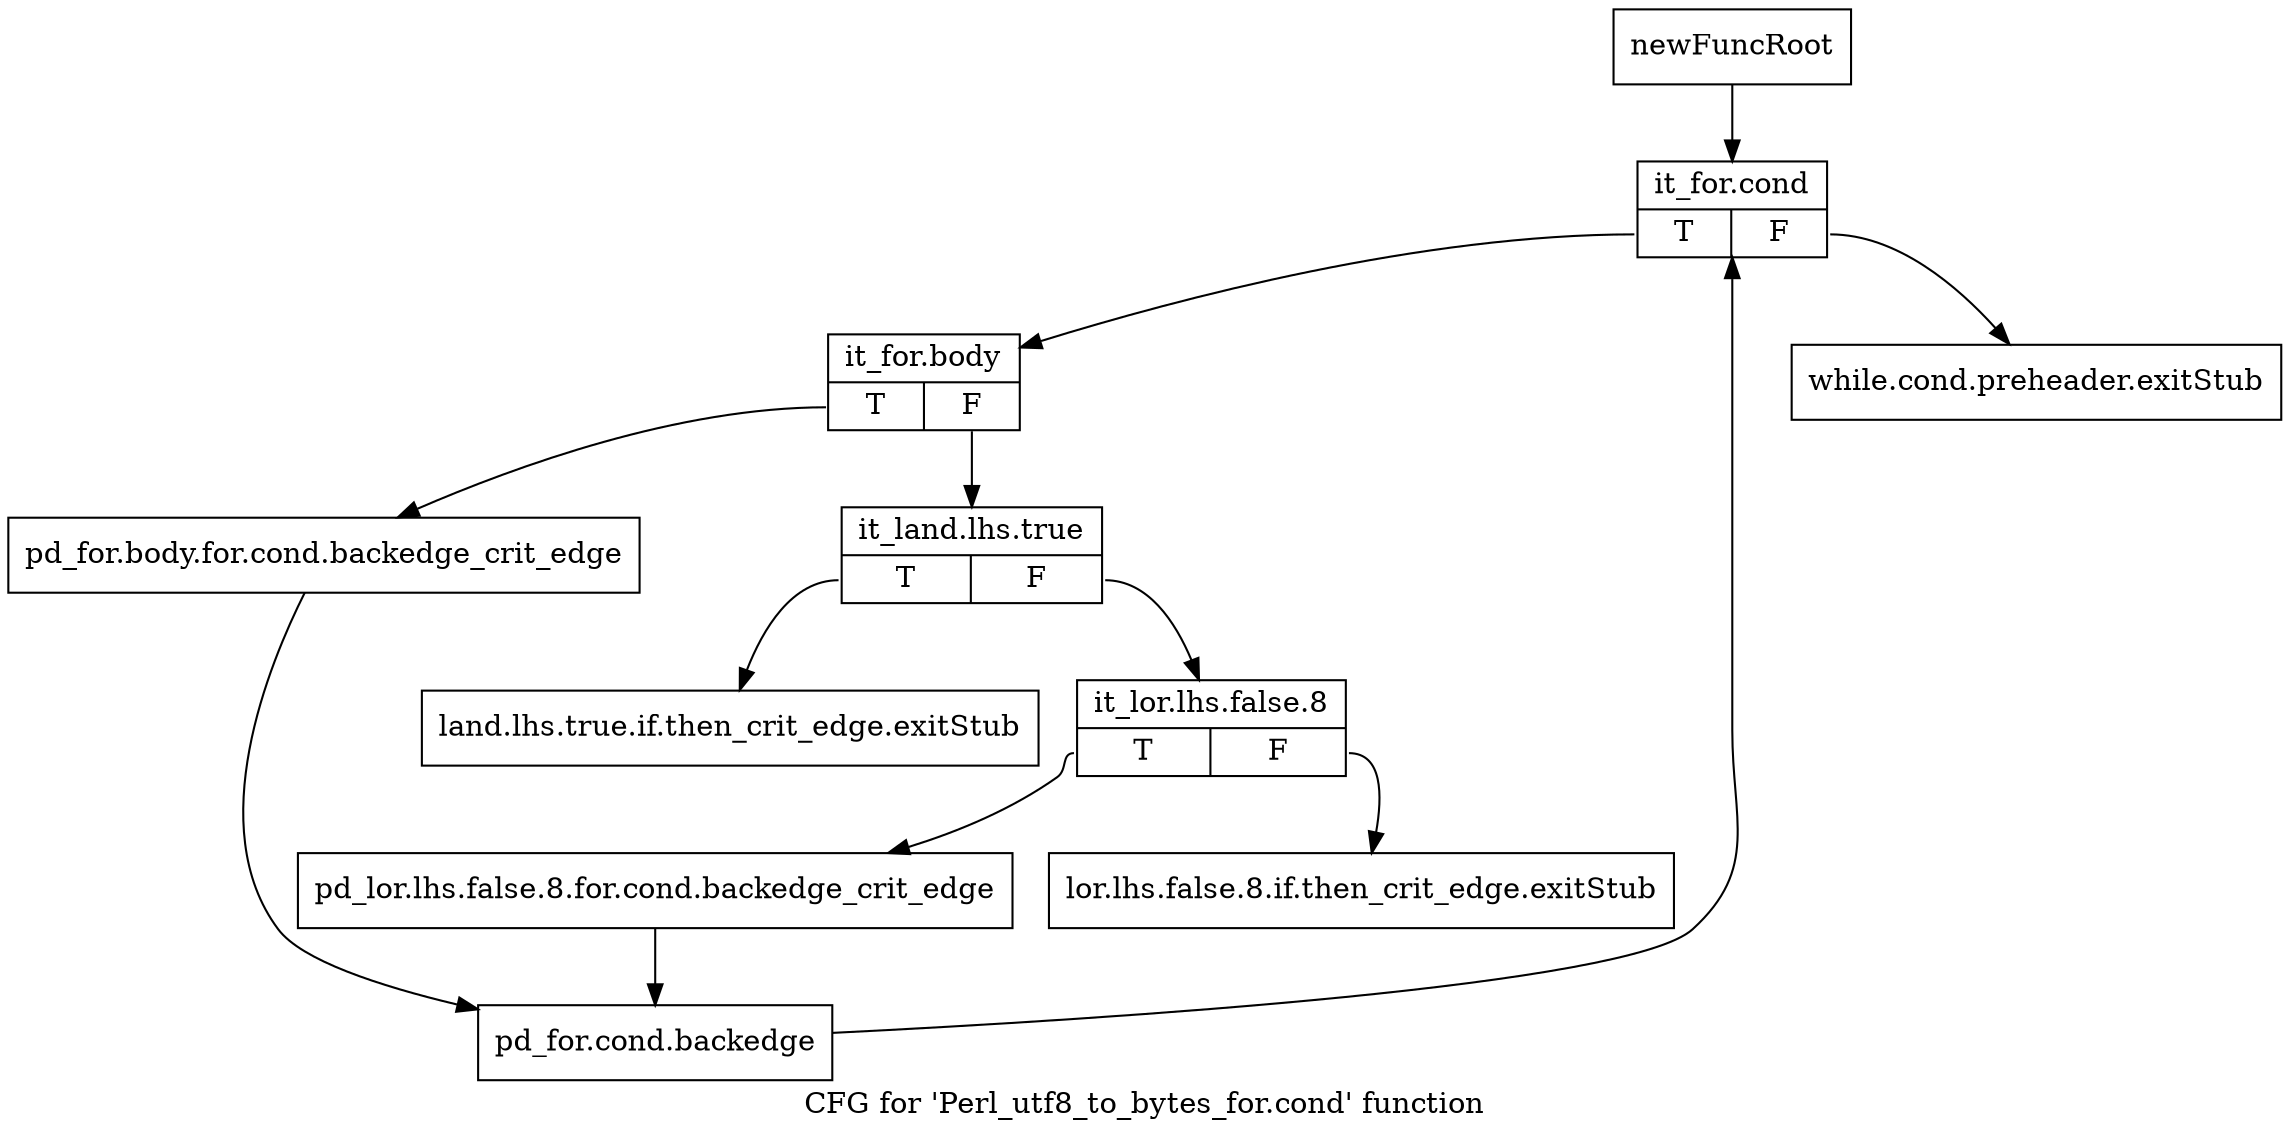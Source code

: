 digraph "CFG for 'Perl_utf8_to_bytes_for.cond' function" {
	label="CFG for 'Perl_utf8_to_bytes_for.cond' function";

	Node0x57e27f0 [shape=record,label="{newFuncRoot}"];
	Node0x57e27f0 -> Node0x57e2930;
	Node0x57e2840 [shape=record,label="{while.cond.preheader.exitStub}"];
	Node0x57e2890 [shape=record,label="{land.lhs.true.if.then_crit_edge.exitStub}"];
	Node0x57e28e0 [shape=record,label="{lor.lhs.false.8.if.then_crit_edge.exitStub}"];
	Node0x57e2930 [shape=record,label="{it_for.cond|{<s0>T|<s1>F}}"];
	Node0x57e2930:s0 -> Node0x57e2980;
	Node0x57e2930:s1 -> Node0x57e2840;
	Node0x57e2980 [shape=record,label="{it_for.body|{<s0>T|<s1>F}}"];
	Node0x57e2980:s0 -> Node0x57e2ac0;
	Node0x57e2980:s1 -> Node0x57e29d0;
	Node0x57e29d0 [shape=record,label="{it_land.lhs.true|{<s0>T|<s1>F}}"];
	Node0x57e29d0:s0 -> Node0x57e2890;
	Node0x57e29d0:s1 -> Node0x57e2a20;
	Node0x57e2a20 [shape=record,label="{it_lor.lhs.false.8|{<s0>T|<s1>F}}"];
	Node0x57e2a20:s0 -> Node0x57e2a70;
	Node0x57e2a20:s1 -> Node0x57e28e0;
	Node0x57e2a70 [shape=record,label="{pd_lor.lhs.false.8.for.cond.backedge_crit_edge}"];
	Node0x57e2a70 -> Node0x57e2b10;
	Node0x57e2ac0 [shape=record,label="{pd_for.body.for.cond.backedge_crit_edge}"];
	Node0x57e2ac0 -> Node0x57e2b10;
	Node0x57e2b10 [shape=record,label="{pd_for.cond.backedge}"];
	Node0x57e2b10 -> Node0x57e2930;
}
